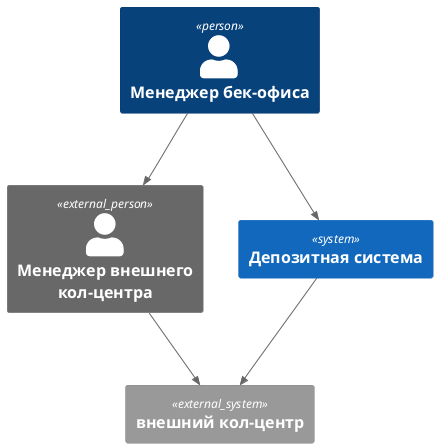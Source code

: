 @startuml
!include <C4/C4_Container>

Person(man_back, "Менеджер бек-офиса", "")
Person_Ext(man_ext_call_center, "Менеджер внешнего кол-центра", "")

System_Ext(call_center, "внешний кол-центр")
System(bank, "Депозитная система")


Rel(man_back, man_ext_call_center, "")
Rel(bank, call_center, "")
Rel(man_ext_call_center, call_center, "")
Rel(man_back, bank, "")


@enduml